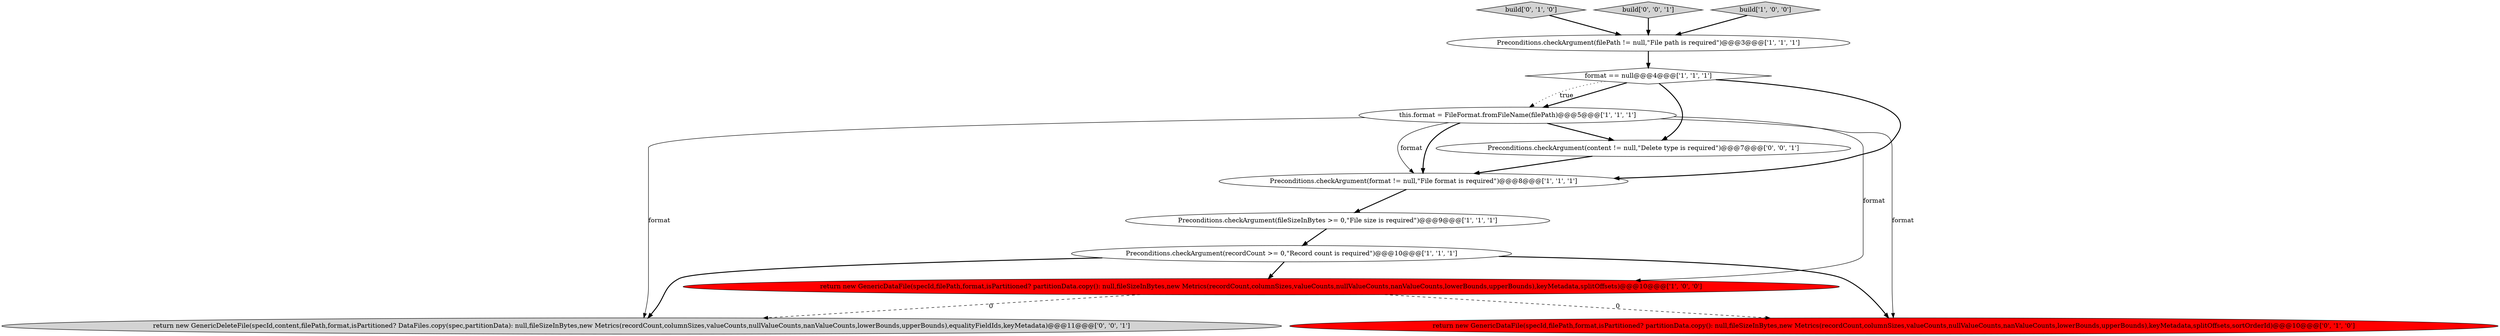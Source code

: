 digraph {
7 [style = filled, label = "Preconditions.checkArgument(fileSizeInBytes >= 0,\"File size is required\")@@@9@@@['1', '1', '1']", fillcolor = white, shape = ellipse image = "AAA0AAABBB1BBB"];
9 [style = filled, label = "build['0', '1', '0']", fillcolor = lightgray, shape = diamond image = "AAA0AAABBB2BBB"];
10 [style = filled, label = "build['0', '0', '1']", fillcolor = lightgray, shape = diamond image = "AAA0AAABBB3BBB"];
5 [style = filled, label = "return new GenericDataFile(specId,filePath,format,isPartitioned? partitionData.copy(): null,fileSizeInBytes,new Metrics(recordCount,columnSizes,valueCounts,nullValueCounts,nanValueCounts,lowerBounds,upperBounds),keyMetadata,splitOffsets)@@@10@@@['1', '0', '0']", fillcolor = red, shape = ellipse image = "AAA1AAABBB1BBB"];
6 [style = filled, label = "build['1', '0', '0']", fillcolor = lightgray, shape = diamond image = "AAA0AAABBB1BBB"];
4 [style = filled, label = "Preconditions.checkArgument(format != null,\"File format is required\")@@@8@@@['1', '1', '1']", fillcolor = white, shape = ellipse image = "AAA0AAABBB1BBB"];
0 [style = filled, label = "format == null@@@4@@@['1', '1', '1']", fillcolor = white, shape = diamond image = "AAA0AAABBB1BBB"];
1 [style = filled, label = "Preconditions.checkArgument(filePath != null,\"File path is required\")@@@3@@@['1', '1', '1']", fillcolor = white, shape = ellipse image = "AAA0AAABBB1BBB"];
2 [style = filled, label = "Preconditions.checkArgument(recordCount >= 0,\"Record count is required\")@@@10@@@['1', '1', '1']", fillcolor = white, shape = ellipse image = "AAA0AAABBB1BBB"];
3 [style = filled, label = "this.format = FileFormat.fromFileName(filePath)@@@5@@@['1', '1', '1']", fillcolor = white, shape = ellipse image = "AAA0AAABBB1BBB"];
12 [style = filled, label = "return new GenericDeleteFile(specId,content,filePath,format,isPartitioned? DataFiles.copy(spec,partitionData): null,fileSizeInBytes,new Metrics(recordCount,columnSizes,valueCounts,nullValueCounts,nanValueCounts,lowerBounds,upperBounds),equalityFieldIds,keyMetadata)@@@11@@@['0', '0', '1']", fillcolor = lightgray, shape = ellipse image = "AAA0AAABBB3BBB"];
11 [style = filled, label = "Preconditions.checkArgument(content != null,\"Delete type is required\")@@@7@@@['0', '0', '1']", fillcolor = white, shape = ellipse image = "AAA0AAABBB3BBB"];
8 [style = filled, label = "return new GenericDataFile(specId,filePath,format,isPartitioned? partitionData.copy(): null,fileSizeInBytes,new Metrics(recordCount,columnSizes,valueCounts,nullValueCounts,nanValueCounts,lowerBounds,upperBounds),keyMetadata,splitOffsets,sortOrderId)@@@10@@@['0', '1', '0']", fillcolor = red, shape = ellipse image = "AAA1AAABBB2BBB"];
0->3 [style = bold, label=""];
5->12 [style = dashed, label="0"];
3->5 [style = solid, label="format"];
3->12 [style = solid, label="format"];
11->4 [style = bold, label=""];
3->11 [style = bold, label=""];
0->11 [style = bold, label=""];
1->0 [style = bold, label=""];
3->4 [style = bold, label=""];
3->8 [style = solid, label="format"];
3->4 [style = solid, label="format"];
4->7 [style = bold, label=""];
2->12 [style = bold, label=""];
6->1 [style = bold, label=""];
0->4 [style = bold, label=""];
7->2 [style = bold, label=""];
5->8 [style = dashed, label="0"];
0->3 [style = dotted, label="true"];
9->1 [style = bold, label=""];
10->1 [style = bold, label=""];
2->8 [style = bold, label=""];
2->5 [style = bold, label=""];
}
